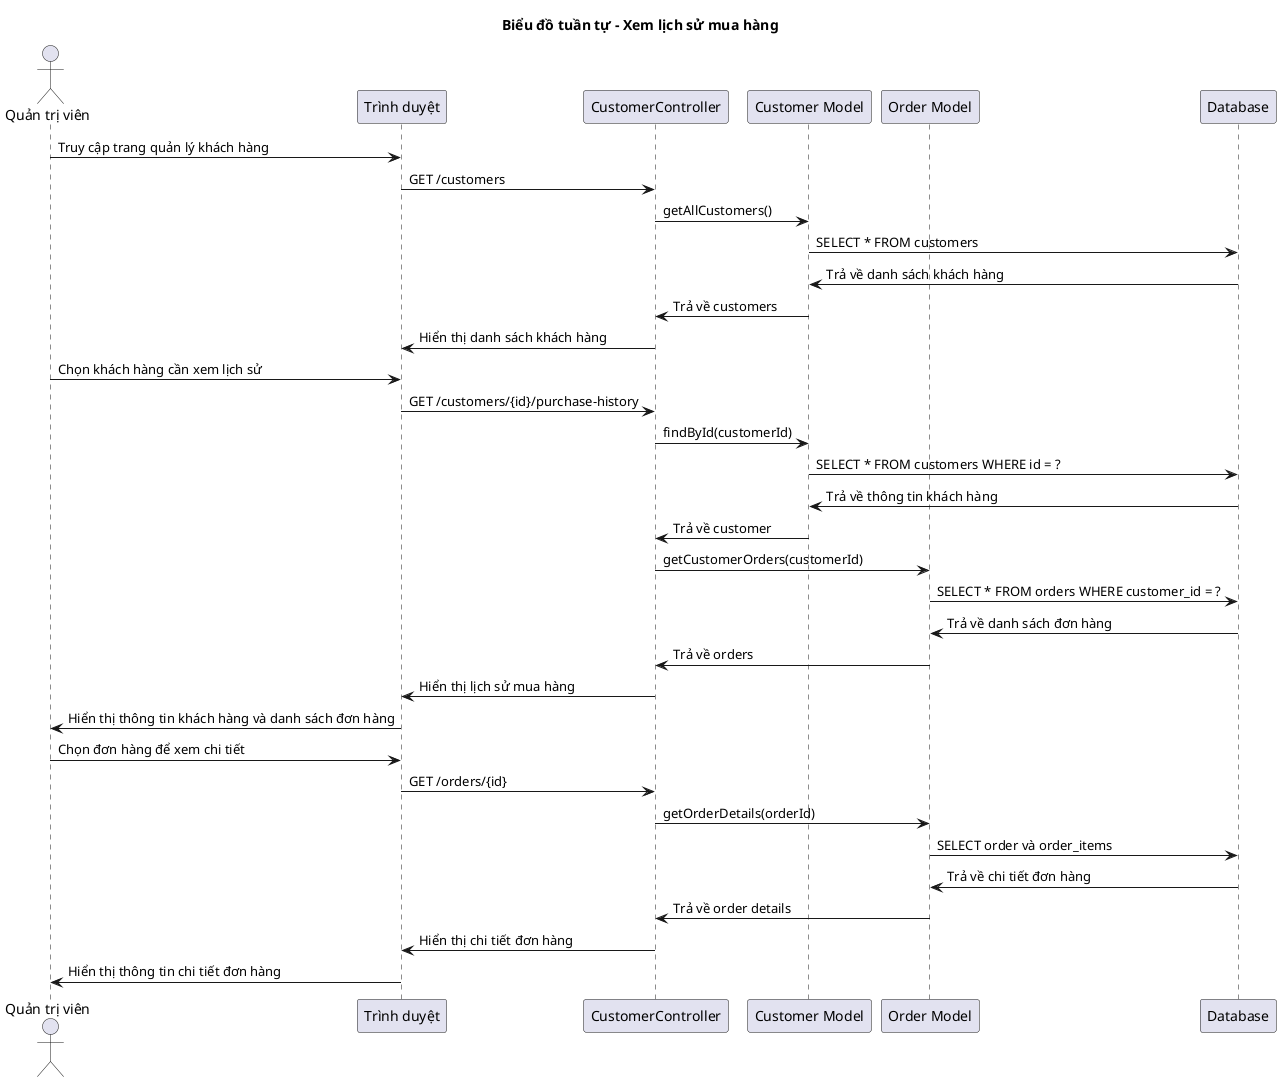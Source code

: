 @startuml Xem lịch sử mua hàng
title Biểu đồ tuần tự - Xem lịch sử mua hàng

actor "Quản trị viên" as Admin
participant "Trình duyệt" as Browser
participant "CustomerController" as Controller
participant "Customer Model" as CustomerModel
participant "Order Model" as OrderModel
participant "Database" as DB

Admin -> Browser: Truy cập trang quản lý khách hàng
Browser -> Controller: GET /customers
Controller -> CustomerModel: getAllCustomers()
CustomerModel -> DB: SELECT * FROM customers
DB -> CustomerModel: Trả về danh sách khách hàng
CustomerModel -> Controller: Trả về customers
Controller -> Browser: Hiển thị danh sách khách hàng

Admin -> Browser: Chọn khách hàng cần xem lịch sử
Browser -> Controller: GET /customers/{id}/purchase-history

Controller -> CustomerModel: findById(customerId)
CustomerModel -> DB: SELECT * FROM customers WHERE id = ?
DB -> CustomerModel: Trả về thông tin khách hàng
CustomerModel -> Controller: Trả về customer

Controller -> OrderModel: getCustomerOrders(customerId)
OrderModel -> DB: SELECT * FROM orders WHERE customer_id = ?
DB -> OrderModel: Trả về danh sách đơn hàng
OrderModel -> Controller: Trả về orders

Controller -> Browser: Hiển thị lịch sử mua hàng
Browser -> Admin: Hiển thị thông tin khách hàng và danh sách đơn hàng

Admin -> Browser: Chọn đơn hàng để xem chi tiết
Browser -> Controller: GET /orders/{id}
Controller -> OrderModel: getOrderDetails(orderId)
OrderModel -> DB: SELECT order và order_items
DB -> OrderModel: Trả về chi tiết đơn hàng
OrderModel -> Controller: Trả về order details
Controller -> Browser: Hiển thị chi tiết đơn hàng
Browser -> Admin: Hiển thị thông tin chi tiết đơn hàng

@enduml
